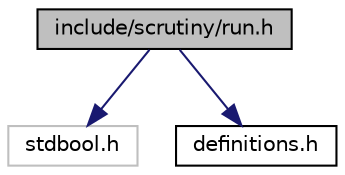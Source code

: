 digraph "include/scrutiny/run.h"
{
 // LATEX_PDF_SIZE
  edge [fontname="Helvetica",fontsize="10",labelfontname="Helvetica",labelfontsize="10"];
  node [fontname="Helvetica",fontsize="10",shape=record];
  Node1 [label="include/scrutiny/run.h",height=0.2,width=0.4,color="black", fillcolor="grey75", style="filled", fontcolor="black",tooltip="Defines the runner functionality."];
  Node1 -> Node2 [color="midnightblue",fontsize="10",style="solid",fontname="Helvetica"];
  Node2 [label="stdbool.h",height=0.2,width=0.4,color="grey75", fillcolor="white", style="filled",tooltip=" "];
  Node1 -> Node3 [color="midnightblue",fontsize="10",style="solid",fontname="Helvetica"];
  Node3 [label="definitions.h",height=0.2,width=0.4,color="black", fillcolor="white", style="filled",URL="$definitions_8h_source.html",tooltip=" "];
}
